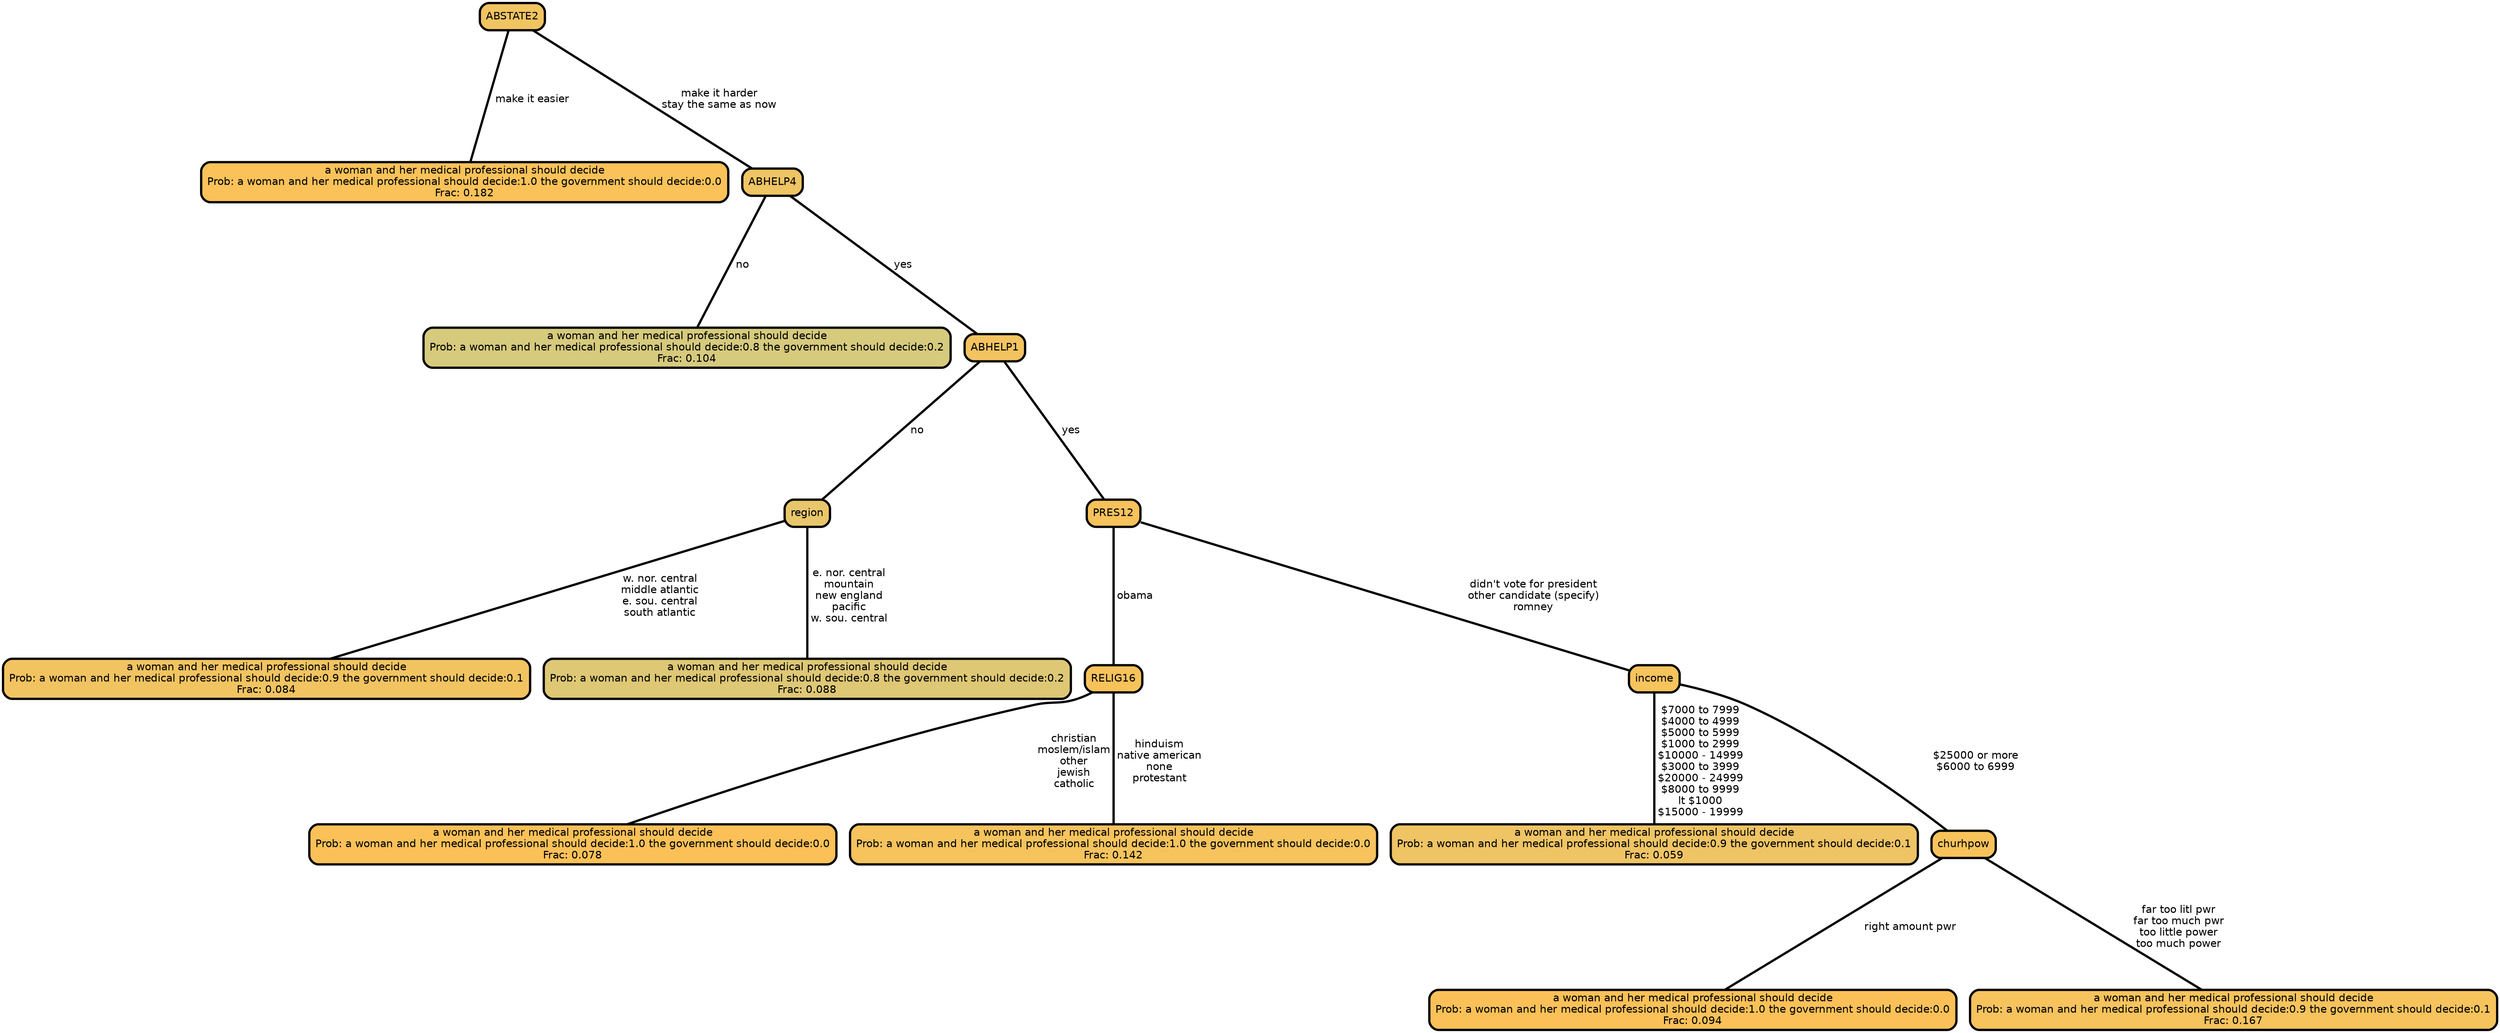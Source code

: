 graph Tree {
node [shape=box, style="filled, rounded",color="black",penwidth="3",fontcolor="black",                 fontname=helvetica] ;
graph [ranksep="0 equally", splines=straight,                 bgcolor=transparent, dpi=200] ;
edge [fontname=helvetica, color=black] ;
0 [label="a woman and her medical professional should decide
Prob: a woman and her medical professional should decide:1.0 the government should decide:0.0
Frac: 0.182", fillcolor="#fac259"] ;
1 [label="ABSTATE2", fillcolor="#f1c462"] ;
2 [label="a woman and her medical professional should decide
Prob: a woman and her medical professional should decide:0.8 the government should decide:0.2
Frac: 0.104", fillcolor="#d6ca7d"] ;
3 [label="ABHELP4", fillcolor="#efc464"] ;
4 [label="a woman and her medical professional should decide
Prob: a woman and her medical professional should decide:0.9 the government should decide:0.1
Frac: 0.084", fillcolor="#f2c461"] ;
5 [label="region", fillcolor="#e8c66b"] ;
6 [label="a woman and her medical professional should decide
Prob: a woman and her medical professional should decide:0.8 the government should decide:0.2
Frac: 0.088", fillcolor="#dec875"] ;
7 [label="ABHELP1", fillcolor="#f3c360"] ;
8 [label="a woman and her medical professional should decide
Prob: a woman and her medical professional should decide:1.0 the government should decide:0.0
Frac: 0.078", fillcolor="#fbc158"] ;
9 [label="RELIG16", fillcolor="#f8c25b"] ;
10 [label="a woman and her medical professional should decide
Prob: a woman and her medical professional should decide:1.0 the government should decide:0.0
Frac: 0.142", fillcolor="#f6c35d"] ;
11 [label="PRES12", fillcolor="#f7c25c"] ;
12 [label="a woman and her medical professional should decide
Prob: a woman and her medical professional should decide:0.9 the government should decide:0.1
Frac: 0.059", fillcolor="#efc464"] ;
13 [label="income", fillcolor="#f6c35d"] ;
14 [label="a woman and her medical professional should decide
Prob: a woman and her medical professional should decide:1.0 the government should decide:0.0
Frac: 0.094", fillcolor="#fbc158"] ;
15 [label="churhpow", fillcolor="#f8c25b"] ;
16 [label="a woman and her medical professional should decide
Prob: a woman and her medical professional should decide:0.9 the government should decide:0.1
Frac: 0.167", fillcolor="#f6c35d"] ;
1 -- 0 [label=" make it easier",penwidth=3] ;
1 -- 3 [label=" make it harder\n stay the same as now",penwidth=3] ;
3 -- 2 [label=" no",penwidth=3] ;
3 -- 7 [label=" yes",penwidth=3] ;
5 -- 4 [label=" w. nor. central\n middle atlantic\n e. sou. central\n south atlantic",penwidth=3] ;
5 -- 6 [label=" e. nor. central\n mountain\n new england\n pacific\n w. sou. central",penwidth=3] ;
7 -- 5 [label=" no",penwidth=3] ;
7 -- 11 [label=" yes",penwidth=3] ;
9 -- 8 [label=" christian\n moslem/islam\n other\n jewish\n catholic",penwidth=3] ;
9 -- 10 [label=" hinduism\n native american\n none\n protestant",penwidth=3] ;
11 -- 9 [label=" obama",penwidth=3] ;
11 -- 13 [label=" didn't vote for president\n other candidate (specify)\n romney",penwidth=3] ;
13 -- 12 [label=" $7000 to 7999\n $4000 to 4999\n $5000 to 5999\n $1000 to 2999\n $10000 - 14999\n $3000 to 3999\n $20000 - 24999\n $8000 to 9999\n lt $1000\n $15000 - 19999",penwidth=3] ;
13 -- 15 [label=" $25000 or more\n $6000 to 6999",penwidth=3] ;
15 -- 14 [label=" right amount pwr",penwidth=3] ;
15 -- 16 [label=" far too litl pwr\n far too much pwr\n too little power\n too much power",penwidth=3] ;
{rank = same;}}
